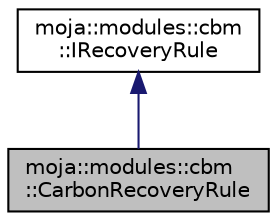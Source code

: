 digraph "moja::modules::cbm::CarbonRecoveryRule"
{
 // LATEX_PDF_SIZE
  edge [fontname="Helvetica",fontsize="10",labelfontname="Helvetica",labelfontsize="10"];
  node [fontname="Helvetica",fontsize="10",shape=record];
  Node1 [label="moja::modules::cbm\l::CarbonRecoveryRule",height=0.2,width=0.4,color="black", fillcolor="grey75", style="filled", fontcolor="black",tooltip=" "];
  Node2 -> Node1 [dir="back",color="midnightblue",fontsize="10",style="solid"];
  Node2 [label="moja::modules::cbm\l::IRecoveryRule",height=0.2,width=0.4,color="black", fillcolor="white", style="filled",URL="$classmoja_1_1modules_1_1cbm_1_1IRecoveryRule.html",tooltip=" "];
}
